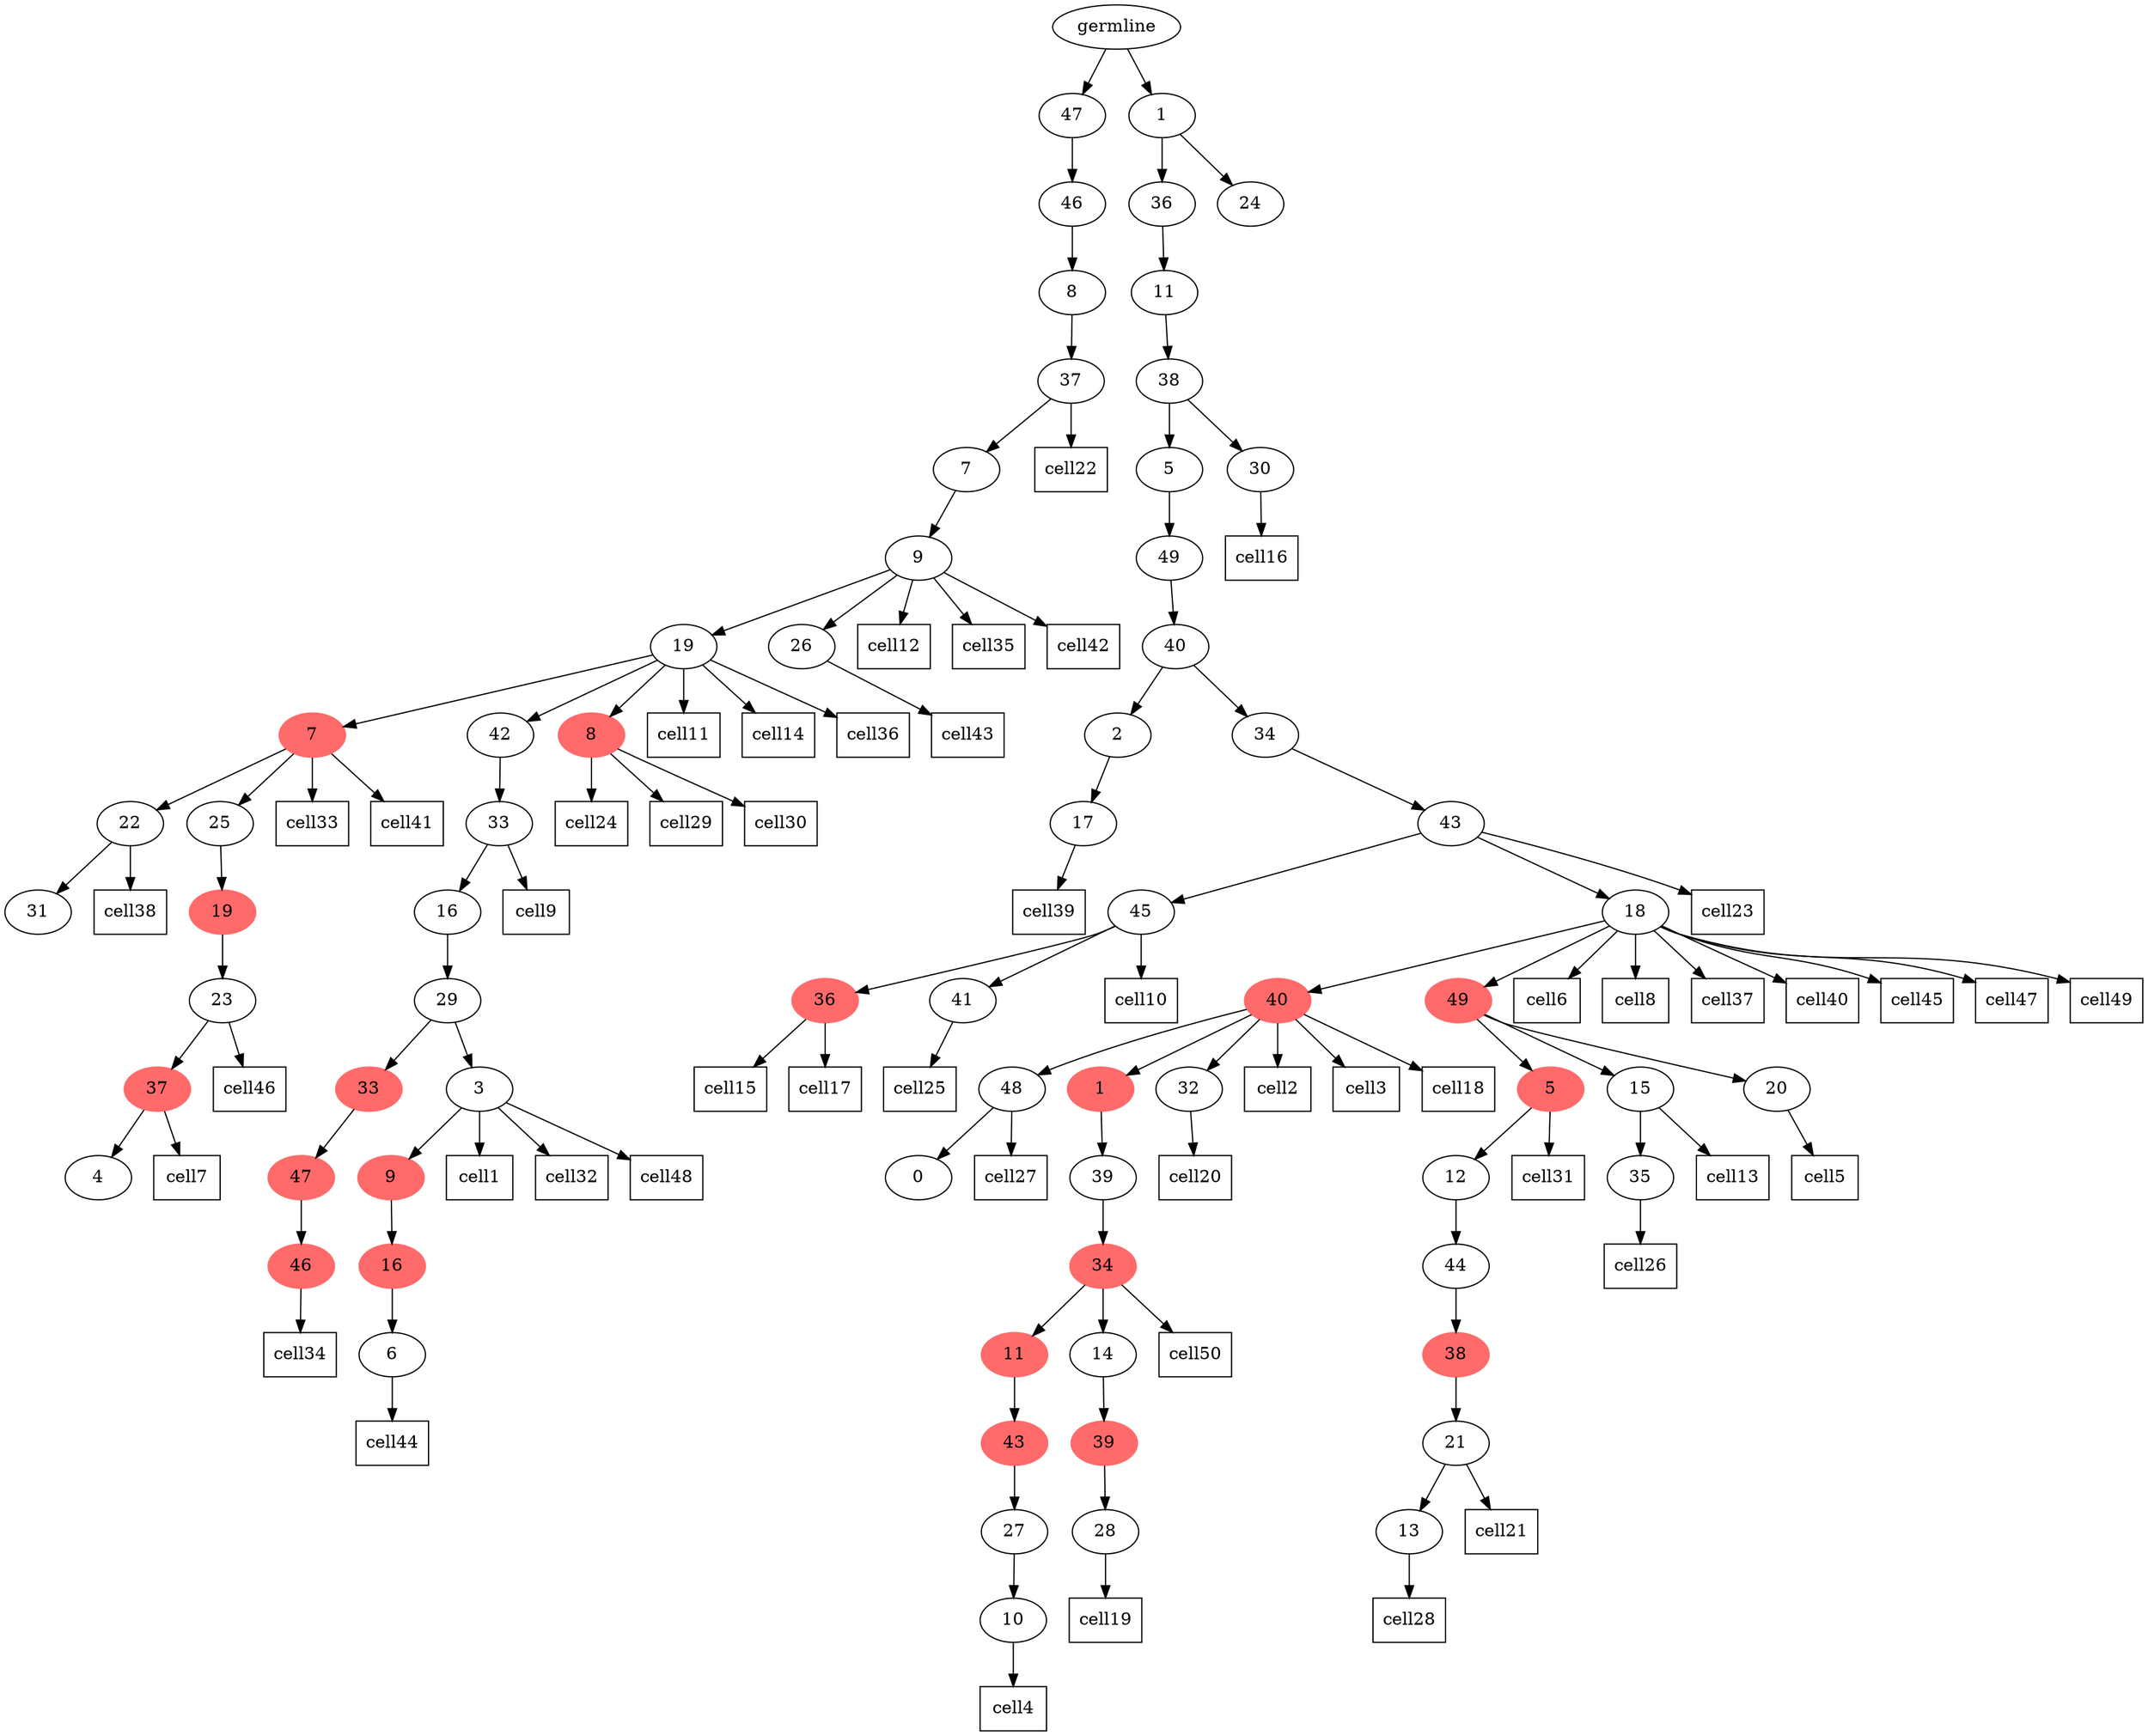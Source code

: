 digraph g {
	"67" -> "68";
	"68" [label="31"];
	"65" -> "66";
	"66" [label="4"];
	"64" -> "65";
	"65" [color=indianred1, style=filled, label="37"];
	"63" -> "64";
	"64" [label="23"];
	"62" -> "63";
	"63" [color=indianred1, style=filled, label="19"];
	"61" -> "62";
	"62" [label="25"];
	"61" -> "67";
	"67" [label="22"];
	"59" -> "60";
	"60" [color=indianred1, style=filled, label="46"];
	"58" -> "59";
	"59" [color=indianred1, style=filled, label="47"];
	"56" -> "57";
	"57" [label="6"];
	"55" -> "56";
	"56" [color=indianred1, style=filled, label="16"];
	"54" -> "55";
	"55" [color=indianred1, style=filled, label="9"];
	"53" -> "54";
	"54" [label="3"];
	"53" -> "58";
	"58" [color=indianred1, style=filled, label="33"];
	"52" -> "53";
	"53" [label="29"];
	"51" -> "52";
	"52" [label="16"];
	"50" -> "51";
	"51" [label="33"];
	"48" -> "49";
	"49" [color=indianred1, style=filled, label="8"];
	"48" -> "50";
	"50" [label="42"];
	"48" -> "61";
	"61" [color=indianred1, style=filled, label="7"];
	"47" -> "48";
	"48" [label="19"];
	"47" -> "69";
	"69" [label="26"];
	"46" -> "47";
	"47" [label="9"];
	"45" -> "46";
	"46" [label="7"];
	"44" -> "45";
	"45" [label="37"];
	"43" -> "44";
	"44" [label="8"];
	"42" -> "43";
	"43" [label="46"];
	"38" -> "39";
	"39" [label="17"];
	"35" -> "36";
	"36" [color=indianred1, style=filled, label="36"];
	"35" -> "37";
	"37" [label="41"];
	"33" -> "34";
	"34" [label="0"];
	"31" -> "32";
	"32" [label="10"];
	"30" -> "31";
	"31" [label="27"];
	"29" -> "30";
	"30" [color=indianred1, style=filled, label="43"];
	"27" -> "28";
	"28" [label="28"];
	"26" -> "27";
	"27" [color=indianred1, style=filled, label="39"];
	"25" -> "26";
	"26" [label="14"];
	"25" -> "29";
	"29" [color=indianred1, style=filled, label="11"];
	"24" -> "25";
	"25" [color=indianred1, style=filled, label="34"];
	"23" -> "24";
	"24" [label="39"];
	"21" -> "22";
	"22" [label="32"];
	"21" -> "23";
	"23" [color=indianred1, style=filled, label="1"];
	"21" -> "33";
	"33" [label="48"];
	"19" -> "20";
	"20" [label="13"];
	"18" -> "19";
	"19" [label="21"];
	"17" -> "18";
	"18" [color=indianred1, style=filled, label="38"];
	"16" -> "17";
	"17" [label="44"];
	"15" -> "16";
	"16" [label="12"];
	"12" -> "13";
	"13" [label="35"];
	"11" -> "12";
	"12" [label="15"];
	"11" -> "14";
	"14" [label="20"];
	"11" -> "15";
	"15" [color=indianred1, style=filled, label="5"];
	"10" -> "11";
	"11" [color=indianred1, style=filled, label="49"];
	"10" -> "21";
	"21" [color=indianred1, style=filled, label="40"];
	"9" -> "10";
	"10" [label="18"];
	"9" -> "35";
	"35" [label="45"];
	"8" -> "9";
	"9" [label="43"];
	"7" -> "8";
	"8" [label="34"];
	"7" -> "38";
	"38" [label="2"];
	"6" -> "7";
	"7" [label="40"];
	"5" -> "6";
	"6" [label="49"];
	"4" -> "5";
	"5" [label="5"];
	"4" -> "40";
	"40" [label="30"];
	"3" -> "4";
	"4" [label="38"];
	"2" -> "3";
	"3" [label="11"];
	"1" -> "2";
	"2" [label="36"];
	"1" -> "41";
	"41" [label="24"];
	"0" -> "1";
	"1" [label="1"];
	"0" -> "42";
	"42" [label="47"];
	"0" [label="germline"];
	"54" -> cell1;
	cell1 [shape=box]
	"21" -> cell2;
	cell2 [shape=box]
	"21" -> cell3;
	cell3 [shape=box]
	"32" -> cell4;
	cell4 [shape=box]
	"14" -> cell5;
	cell5 [shape=box]
	"10" -> cell6;
	cell6 [shape=box]
	"65" -> cell7;
	cell7 [shape=box]
	"10" -> cell8;
	cell8 [shape=box]
	"51" -> cell9;
	cell9 [shape=box]
	"35" -> cell10;
	cell10 [shape=box]
	"48" -> cell11;
	cell11 [shape=box]
	"47" -> cell12;
	cell12 [shape=box]
	"12" -> cell13;
	cell13 [shape=box]
	"48" -> cell14;
	cell14 [shape=box]
	"36" -> cell15;
	cell15 [shape=box]
	"40" -> cell16;
	cell16 [shape=box]
	"36" -> cell17;
	cell17 [shape=box]
	"21" -> cell18;
	cell18 [shape=box]
	"28" -> cell19;
	cell19 [shape=box]
	"22" -> cell20;
	cell20 [shape=box]
	"19" -> cell21;
	cell21 [shape=box]
	"45" -> cell22;
	cell22 [shape=box]
	"9" -> cell23;
	cell23 [shape=box]
	"49" -> cell24;
	cell24 [shape=box]
	"37" -> cell25;
	cell25 [shape=box]
	"13" -> cell26;
	cell26 [shape=box]
	"33" -> cell27;
	cell27 [shape=box]
	"20" -> cell28;
	cell28 [shape=box]
	"49" -> cell29;
	cell29 [shape=box]
	"49" -> cell30;
	cell30 [shape=box]
	"15" -> cell31;
	cell31 [shape=box]
	"54" -> cell32;
	cell32 [shape=box]
	"61" -> cell33;
	cell33 [shape=box]
	"60" -> cell34;
	cell34 [shape=box]
	"47" -> cell35;
	cell35 [shape=box]
	"48" -> cell36;
	cell36 [shape=box]
	"10" -> cell37;
	cell37 [shape=box]
	"67" -> cell38;
	cell38 [shape=box]
	"39" -> cell39;
	cell39 [shape=box]
	"10" -> cell40;
	cell40 [shape=box]
	"61" -> cell41;
	cell41 [shape=box]
	"47" -> cell42;
	cell42 [shape=box]
	"69" -> cell43;
	cell43 [shape=box]
	"57" -> cell44;
	cell44 [shape=box]
	"10" -> cell45;
	cell45 [shape=box]
	"64" -> cell46;
	cell46 [shape=box]
	"10" -> cell47;
	cell47 [shape=box]
	"54" -> cell48;
	cell48 [shape=box]
	"10" -> cell49;
	cell49 [shape=box]
	"25" -> cell50;
	cell50 [shape=box]
}
